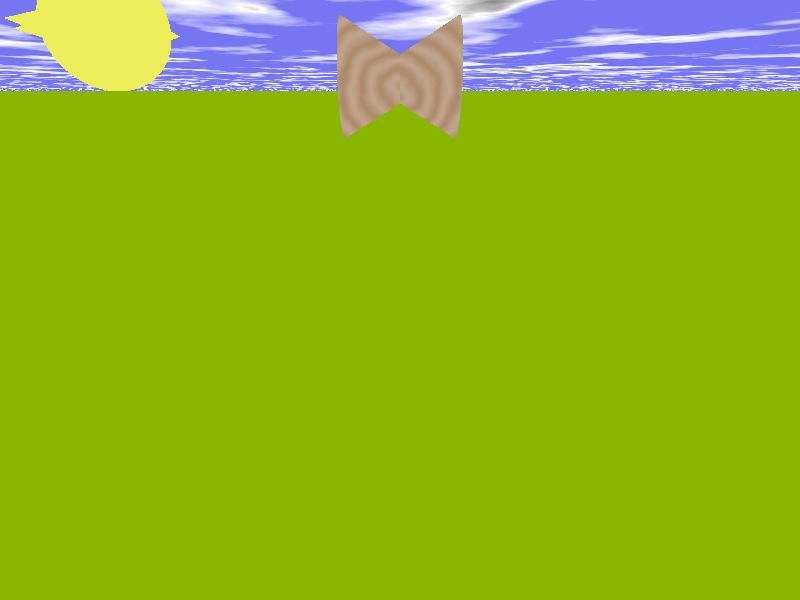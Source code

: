 #include "colors.inc"
#include "textures.inc"
#include "shapes.inc"

camera
{
  angle 75
  right x*image_width/image_height
  location  <0.0 , 2.0 , 5.0>
  look_at   <0.0 , 0.0 , 0.0>
}

light_source { <1500, 2500, -2500> color White }

// Got the code for the planes from http://www.f-lohmueller.de/pov_tut/stereo/pov/Stereo_Ani_00_.pov
plane{<0,1,0>,1 hollow
       texture{ pigment{ bozo turbulence 0.92
                         color_map { [0.00 rgb <0.20, 0.20, 1.0>*0.9]
                                     [0.50 rgb <0.20, 0.20, 1.0>*0.9]
                                     [0.70 rgb <1,1,1>]
                                     [0.85 rgb <0.25,0.25,0.25>]
                                     [1.0 rgb <0.5,0.5,0.5>]}
                        scale<1,1,1.5>*2.5  translate< 0,0,0>
                       }
                finish {ambient 1 diffuse 0} }
       scale 10000}

plane{ <0,1,0>, 0
       texture{ pigment{ color rgb<0.35,0.65,0.0>*0.72 }
                    normal { bumps 0.75 scale 0.015 }
                finish { phong 0.1 }
              }
     }

#declare Diablo=union
{
 cone{<0.1, 0, 0>,0.2,<0.1,0.5,0>,0.5 texture{DMFLightOak} translate<0,0,0> rotate<180,0,90>}
 cone{<-0.1, 0, 0>,0.2,<-0.1,0.5,0>,0.5 texture{DMFLightOak} translate<0,0,0> rotate<180,0,-90>}  
}

#declare Sun=union
{
 sphere{<0.0, 0.0, 0.0>, 0.5 pigment{BrightGold} }
 cone{<0, 0, 0>,0.25,<0.0,0.8,0>,0.0 pigment{BrightGold} translate<0,0,0> rotate<180,0,90>}
 cone{<0, 0, 0>,0.25,<0.0,0.8,0>,0.0 pigment{BrightGold} translate<0,0,0> rotate<45,0,90>}
 cone{<0, 0, 0>,0.25,<0.0,0.8,0>,0.0 pigment{BrightGold} translate<0,0,0> rotate<120,0,90>}
 cone{<0, 0, 0>,0.25,<0.0,0.8,0>,0.0 pigment{BrightGold} translate<0,0,0> rotate<-45,-45,-45>}
 cone{<0, 0, 0>,0.25,<0.0,0.8,0>,0.0 pigment{BrightGold} translate<0,0,0> rotate<90,45,90>}
 cone{<0, 0, 0>,0.25,<0.0,0.8,0>,0.0 pigment{BrightGold} translate<0,0,0> rotate<180,90,90>}
 cone{<0, 0, 0>,0.25,<0.0,0.8,0>,0.0 pigment{BrightGold} translate<0,0,0> rotate<65,180,90>}
} 

object{Diablo translate<0,2.0,0> rotate<90*clock,0,0>} 
object{Sun translate<2.5,2.5,0> rotate<0,180*clock,0>}




